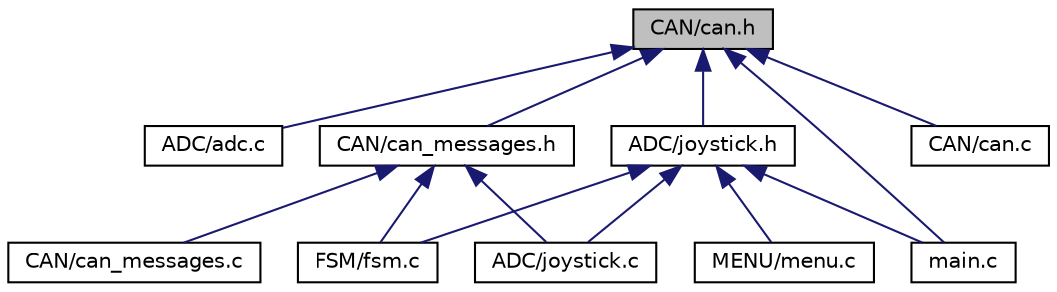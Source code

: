 digraph "CAN/can.h"
{
 // LATEX_PDF_SIZE
  edge [fontname="Helvetica",fontsize="10",labelfontname="Helvetica",labelfontsize="10"];
  node [fontname="Helvetica",fontsize="10",shape=record];
  Node1 [label="CAN/can.h",height=0.2,width=0.4,color="black", fillcolor="grey75", style="filled", fontcolor="black",tooltip="Driver for sending and receiving can messages. Requires mcp2515.h."];
  Node1 -> Node2 [dir="back",color="midnightblue",fontsize="10",style="solid",fontname="Helvetica"];
  Node2 [label="ADC/adc.c",height=0.2,width=0.4,color="black", fillcolor="white", style="filled",URL="$adc_8c.html",tooltip="Driver for reading from adc. This is given that the adc is setup as xmem, see xmem...."];
  Node1 -> Node3 [dir="back",color="midnightblue",fontsize="10",style="solid",fontname="Helvetica"];
  Node3 [label="ADC/joystick.h",height=0.2,width=0.4,color="black", fillcolor="white", style="filled",URL="$joystick_8h.html",tooltip="Read the joystick value from the ADC. Depends on the adc.h."];
  Node3 -> Node4 [dir="back",color="midnightblue",fontsize="10",style="solid",fontname="Helvetica"];
  Node4 [label="ADC/joystick.c",height=0.2,width=0.4,color="black", fillcolor="white", style="filled",URL="$joystick_8c_source.html",tooltip=" "];
  Node3 -> Node5 [dir="back",color="midnightblue",fontsize="10",style="solid",fontname="Helvetica"];
  Node5 [label="FSM/fsm.c",height=0.2,width=0.4,color="black", fillcolor="white", style="filled",URL="$fsm_8c_source.html",tooltip=" "];
  Node3 -> Node6 [dir="back",color="midnightblue",fontsize="10",style="solid",fontname="Helvetica"];
  Node6 [label="main.c",height=0.2,width=0.4,color="black", fillcolor="white", style="filled",URL="$main_8c.html",tooltip="The main function for running the code of the application."];
  Node3 -> Node7 [dir="back",color="midnightblue",fontsize="10",style="solid",fontname="Helvetica"];
  Node7 [label="MENU/menu.c",height=0.2,width=0.4,color="black", fillcolor="white", style="filled",URL="$menu_8c_source.html",tooltip=" "];
  Node1 -> Node8 [dir="back",color="midnightblue",fontsize="10",style="solid",fontname="Helvetica"];
  Node8 [label="CAN/can_messages.h",height=0.2,width=0.4,color="black", fillcolor="white", style="filled",URL="$can__messages_8h.html",tooltip="The ids and content of the can frames."];
  Node8 -> Node4 [dir="back",color="midnightblue",fontsize="10",style="solid",fontname="Helvetica"];
  Node8 -> Node9 [dir="back",color="midnightblue",fontsize="10",style="solid",fontname="Helvetica"];
  Node9 [label="CAN/can_messages.c",height=0.2,width=0.4,color="black", fillcolor="white", style="filled",URL="$can__messages_8c_source.html",tooltip=" "];
  Node8 -> Node5 [dir="back",color="midnightblue",fontsize="10",style="solid",fontname="Helvetica"];
  Node1 -> Node10 [dir="back",color="midnightblue",fontsize="10",style="solid",fontname="Helvetica"];
  Node10 [label="CAN/can.c",height=0.2,width=0.4,color="black", fillcolor="white", style="filled",URL="$can_8c_source.html",tooltip=" "];
  Node1 -> Node6 [dir="back",color="midnightblue",fontsize="10",style="solid",fontname="Helvetica"];
}
